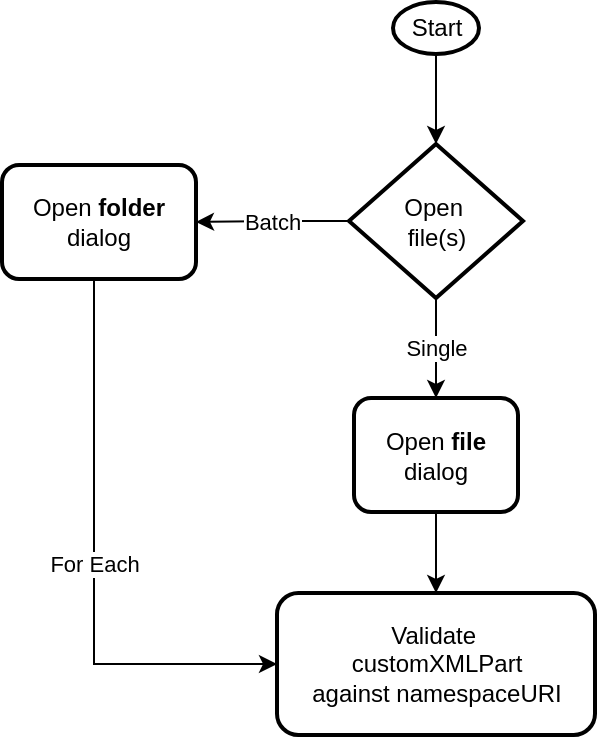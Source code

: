 <mxfile version="24.6.4" type="github">
  <diagram name="Page-1" id="tYTx1xWJ3GN5UAdBM3DD">
    <mxGraphModel dx="1396" dy="577" grid="0" gridSize="10" guides="1" tooltips="1" connect="1" arrows="1" fold="1" page="0" pageScale="1" pageWidth="850" pageHeight="1100" math="0" shadow="0">
      <root>
        <mxCell id="0" />
        <mxCell id="1" parent="0" />
        <mxCell id="cdZPpGZ8JEdqdKie-wyI-6" value="" style="edgeStyle=orthogonalEdgeStyle;rounded=0;orthogonalLoop=1;jettySize=auto;html=1;" edge="1" parent="1" source="cdZPpGZ8JEdqdKie-wyI-2" target="cdZPpGZ8JEdqdKie-wyI-5">
          <mxGeometry relative="1" as="geometry" />
        </mxCell>
        <mxCell id="cdZPpGZ8JEdqdKie-wyI-2" value="Start" style="strokeWidth=2;html=1;shape=mxgraph.flowchart.start_1;whiteSpace=wrap;" vertex="1" parent="1">
          <mxGeometry x="174.5" y="68" width="43" height="26" as="geometry" />
        </mxCell>
        <mxCell id="cdZPpGZ8JEdqdKie-wyI-8" value="Single" style="edgeStyle=orthogonalEdgeStyle;rounded=0;orthogonalLoop=1;jettySize=auto;html=1;" edge="1" parent="1" source="cdZPpGZ8JEdqdKie-wyI-5" target="cdZPpGZ8JEdqdKie-wyI-7">
          <mxGeometry relative="1" as="geometry" />
        </mxCell>
        <mxCell id="cdZPpGZ8JEdqdKie-wyI-19" value="Batch" style="edgeStyle=orthogonalEdgeStyle;rounded=0;orthogonalLoop=1;jettySize=auto;html=1;" edge="1" parent="1" source="cdZPpGZ8JEdqdKie-wyI-5" target="cdZPpGZ8JEdqdKie-wyI-18">
          <mxGeometry relative="1" as="geometry" />
        </mxCell>
        <mxCell id="cdZPpGZ8JEdqdKie-wyI-5" value="Open&amp;nbsp;&lt;div&gt;file(s)&lt;/div&gt;" style="rhombus;whiteSpace=wrap;html=1;strokeWidth=2;spacing=20;" vertex="1" parent="1">
          <mxGeometry x="152.5" y="139" width="87" height="77" as="geometry" />
        </mxCell>
        <mxCell id="cdZPpGZ8JEdqdKie-wyI-21" value="" style="edgeStyle=orthogonalEdgeStyle;rounded=0;orthogonalLoop=1;jettySize=auto;html=1;" edge="1" parent="1" source="cdZPpGZ8JEdqdKie-wyI-7" target="cdZPpGZ8JEdqdKie-wyI-20">
          <mxGeometry relative="1" as="geometry" />
        </mxCell>
        <mxCell id="cdZPpGZ8JEdqdKie-wyI-7" value="Open &lt;b&gt;file&lt;/b&gt;&lt;div&gt;dialog&lt;/div&gt;" style="rounded=1;whiteSpace=wrap;html=1;strokeWidth=2;spacing=10;" vertex="1" parent="1">
          <mxGeometry x="155" y="266" width="82" height="57" as="geometry" />
        </mxCell>
        <mxCell id="cdZPpGZ8JEdqdKie-wyI-22" value="For Each" style="edgeStyle=orthogonalEdgeStyle;rounded=0;orthogonalLoop=1;jettySize=auto;html=1;entryX=0;entryY=0.5;entryDx=0;entryDy=0;" edge="1" parent="1" source="cdZPpGZ8JEdqdKie-wyI-18" target="cdZPpGZ8JEdqdKie-wyI-20">
          <mxGeometry relative="1" as="geometry">
            <Array as="points">
              <mxPoint x="25" y="399" />
            </Array>
          </mxGeometry>
        </mxCell>
        <mxCell id="cdZPpGZ8JEdqdKie-wyI-18" value="Open &lt;b&gt;folder&lt;/b&gt;&lt;div&gt;dialog&lt;/div&gt;" style="rounded=1;whiteSpace=wrap;html=1;strokeWidth=2;spacing=10;" vertex="1" parent="1">
          <mxGeometry x="-21" y="149.5" width="97" height="57" as="geometry" />
        </mxCell>
        <mxCell id="cdZPpGZ8JEdqdKie-wyI-20" value="Validate&amp;nbsp;&lt;div&gt;customXMLPart&lt;/div&gt;&lt;div&gt;against namespaceURI&lt;/div&gt;" style="whiteSpace=wrap;html=1;rounded=1;strokeWidth=2;spacing=10;" vertex="1" parent="1">
          <mxGeometry x="116.5" y="363.5" width="159" height="71" as="geometry" />
        </mxCell>
      </root>
    </mxGraphModel>
  </diagram>
</mxfile>

